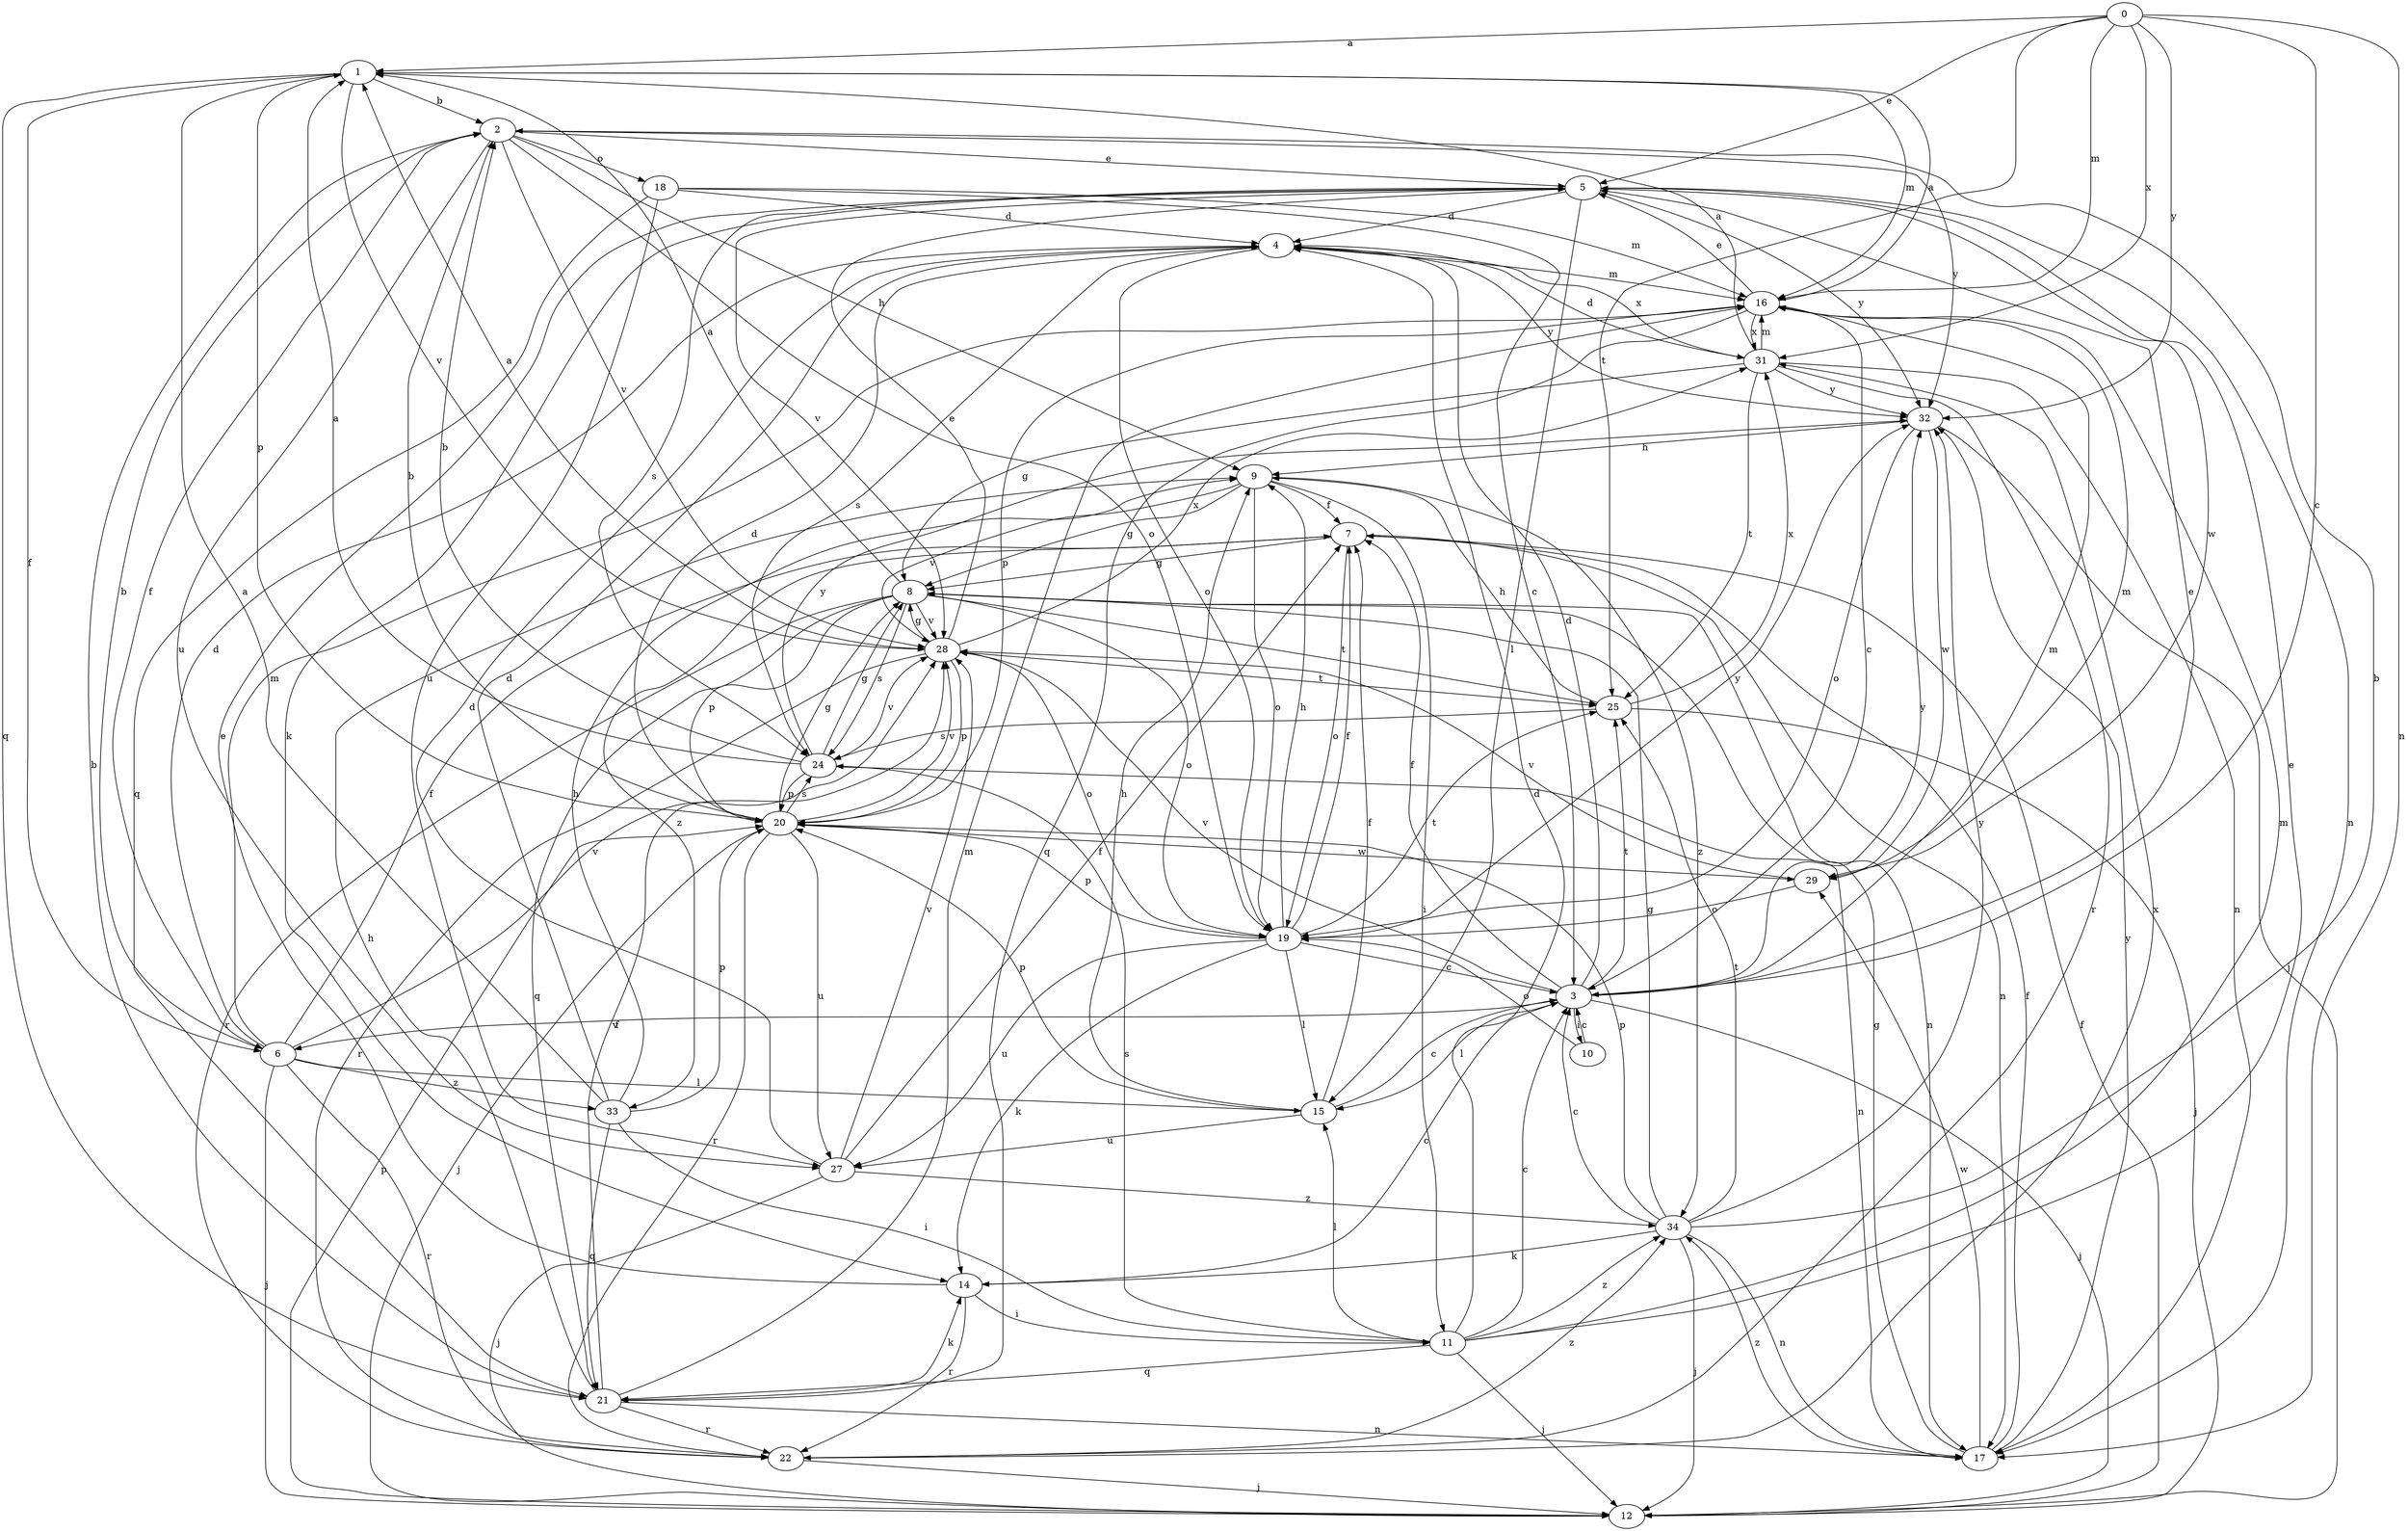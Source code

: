 strict digraph  {
0;
1;
2;
3;
4;
5;
6;
7;
8;
9;
10;
11;
12;
14;
15;
16;
17;
18;
19;
20;
21;
22;
24;
25;
27;
28;
29;
31;
32;
33;
34;
0 -> 1  [label=a];
0 -> 3  [label=c];
0 -> 5  [label=e];
0 -> 16  [label=m];
0 -> 17  [label=n];
0 -> 25  [label=t];
0 -> 31  [label=x];
0 -> 32  [label=y];
1 -> 2  [label=b];
1 -> 6  [label=f];
1 -> 16  [label=m];
1 -> 20  [label=p];
1 -> 21  [label=q];
1 -> 28  [label=v];
2 -> 5  [label=e];
2 -> 6  [label=f];
2 -> 9  [label=h];
2 -> 18  [label=o];
2 -> 19  [label=o];
2 -> 27  [label=u];
2 -> 28  [label=v];
2 -> 32  [label=y];
3 -> 4  [label=d];
3 -> 5  [label=e];
3 -> 6  [label=f];
3 -> 7  [label=f];
3 -> 10  [label=i];
3 -> 12  [label=j];
3 -> 15  [label=l];
3 -> 16  [label=m];
3 -> 25  [label=t];
3 -> 28  [label=v];
3 -> 32  [label=y];
4 -> 16  [label=m];
4 -> 19  [label=o];
4 -> 24  [label=s];
4 -> 31  [label=x];
4 -> 32  [label=y];
5 -> 4  [label=d];
5 -> 14  [label=k];
5 -> 15  [label=l];
5 -> 17  [label=n];
5 -> 24  [label=s];
5 -> 28  [label=v];
5 -> 29  [label=w];
5 -> 32  [label=y];
6 -> 2  [label=b];
6 -> 4  [label=d];
6 -> 7  [label=f];
6 -> 12  [label=j];
6 -> 15  [label=l];
6 -> 16  [label=m];
6 -> 22  [label=r];
6 -> 28  [label=v];
6 -> 33  [label=z];
7 -> 8  [label=g];
7 -> 17  [label=n];
7 -> 19  [label=o];
7 -> 33  [label=z];
8 -> 1  [label=a];
8 -> 17  [label=n];
8 -> 19  [label=o];
8 -> 20  [label=p];
8 -> 21  [label=q];
8 -> 22  [label=r];
8 -> 24  [label=s];
8 -> 25  [label=t];
8 -> 28  [label=v];
9 -> 7  [label=f];
9 -> 8  [label=g];
9 -> 11  [label=i];
9 -> 19  [label=o];
9 -> 28  [label=v];
9 -> 34  [label=z];
10 -> 3  [label=c];
10 -> 19  [label=o];
11 -> 3  [label=c];
11 -> 4  [label=d];
11 -> 5  [label=e];
11 -> 12  [label=j];
11 -> 15  [label=l];
11 -> 16  [label=m];
11 -> 21  [label=q];
11 -> 24  [label=s];
11 -> 34  [label=z];
12 -> 7  [label=f];
12 -> 20  [label=p];
14 -> 3  [label=c];
14 -> 5  [label=e];
14 -> 11  [label=i];
14 -> 22  [label=r];
15 -> 3  [label=c];
15 -> 7  [label=f];
15 -> 9  [label=h];
15 -> 20  [label=p];
15 -> 27  [label=u];
16 -> 1  [label=a];
16 -> 3  [label=c];
16 -> 5  [label=e];
16 -> 20  [label=p];
16 -> 21  [label=q];
16 -> 31  [label=x];
17 -> 7  [label=f];
17 -> 8  [label=g];
17 -> 29  [label=w];
17 -> 32  [label=y];
17 -> 34  [label=z];
18 -> 3  [label=c];
18 -> 4  [label=d];
18 -> 16  [label=m];
18 -> 21  [label=q];
18 -> 27  [label=u];
19 -> 3  [label=c];
19 -> 7  [label=f];
19 -> 9  [label=h];
19 -> 14  [label=k];
19 -> 15  [label=l];
19 -> 20  [label=p];
19 -> 25  [label=t];
19 -> 27  [label=u];
19 -> 32  [label=y];
20 -> 2  [label=b];
20 -> 4  [label=d];
20 -> 8  [label=g];
20 -> 12  [label=j];
20 -> 22  [label=r];
20 -> 24  [label=s];
20 -> 27  [label=u];
20 -> 28  [label=v];
20 -> 29  [label=w];
21 -> 2  [label=b];
21 -> 9  [label=h];
21 -> 14  [label=k];
21 -> 16  [label=m];
21 -> 17  [label=n];
21 -> 22  [label=r];
21 -> 28  [label=v];
22 -> 12  [label=j];
22 -> 31  [label=x];
22 -> 34  [label=z];
24 -> 1  [label=a];
24 -> 2  [label=b];
24 -> 8  [label=g];
24 -> 17  [label=n];
24 -> 20  [label=p];
24 -> 28  [label=v];
24 -> 32  [label=y];
25 -> 9  [label=h];
25 -> 12  [label=j];
25 -> 24  [label=s];
25 -> 31  [label=x];
27 -> 4  [label=d];
27 -> 7  [label=f];
27 -> 12  [label=j];
27 -> 28  [label=v];
27 -> 34  [label=z];
28 -> 1  [label=a];
28 -> 5  [label=e];
28 -> 8  [label=g];
28 -> 19  [label=o];
28 -> 20  [label=p];
28 -> 22  [label=r];
28 -> 25  [label=t];
28 -> 31  [label=x];
29 -> 16  [label=m];
29 -> 19  [label=o];
29 -> 28  [label=v];
31 -> 1  [label=a];
31 -> 4  [label=d];
31 -> 8  [label=g];
31 -> 16  [label=m];
31 -> 17  [label=n];
31 -> 22  [label=r];
31 -> 25  [label=t];
31 -> 32  [label=y];
32 -> 9  [label=h];
32 -> 12  [label=j];
32 -> 19  [label=o];
32 -> 29  [label=w];
33 -> 1  [label=a];
33 -> 4  [label=d];
33 -> 9  [label=h];
33 -> 11  [label=i];
33 -> 20  [label=p];
33 -> 21  [label=q];
34 -> 2  [label=b];
34 -> 3  [label=c];
34 -> 8  [label=g];
34 -> 12  [label=j];
34 -> 14  [label=k];
34 -> 17  [label=n];
34 -> 20  [label=p];
34 -> 25  [label=t];
34 -> 32  [label=y];
}
